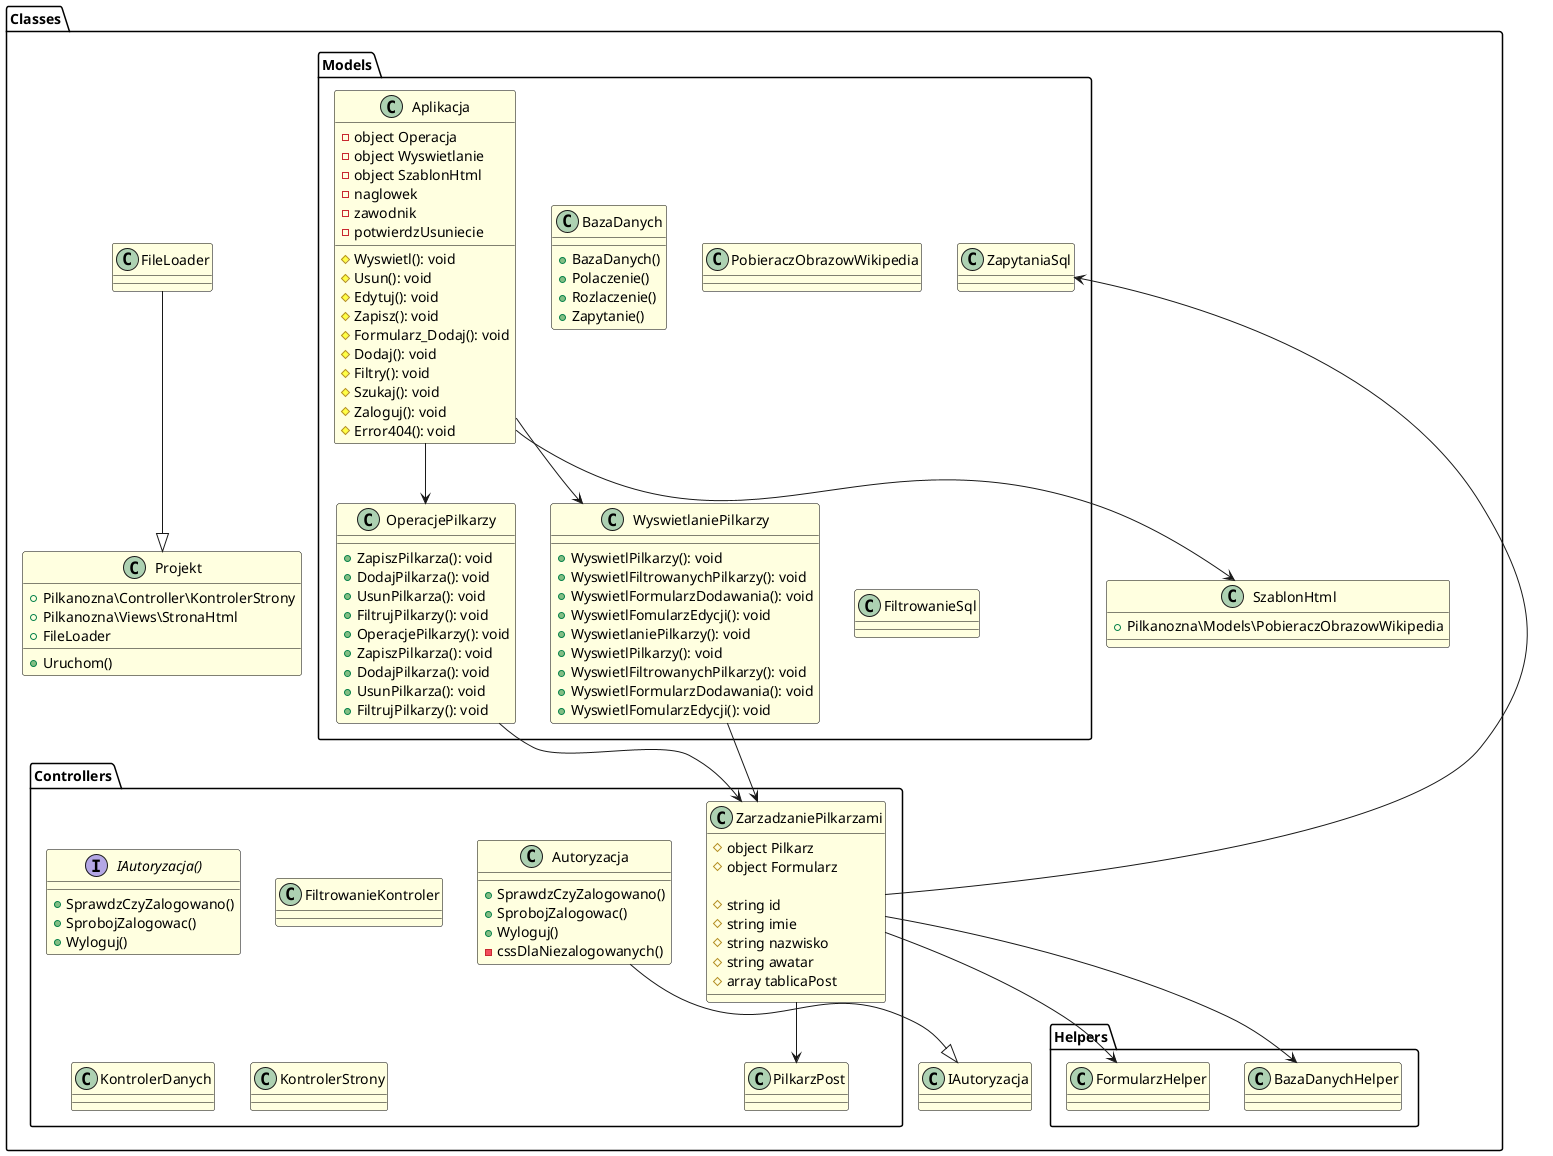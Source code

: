 @startuml DiagramKlas
skinparam class {
    BackgroundColor LightYellow
    BorderColor Black
}

package "Classes" {
    package "Controllers" {

        interface IAutoryzacja(){
            + SprawdzCzyZalogowano()
            + SprobojZalogowac()
            + Wyloguj()

        }
        class Autoryzacja{

            + SprawdzCzyZalogowano()
            + SprobojZalogowac()
            + Wyloguj()
            -cssDlaNiezalogowanych()
        }
        class FiltrowanieKontroler
        class KontrolerDanych
        class KontrolerStrony
        class PilkarzPost
        class ZarzadzaniePilkarzami{
            ' use Pilkanozna\Models\ZapytaniaSql;
            ' use Pilkanozna\Helper\BazaDanychHelper;
            ' use Pilkanozna\Controller\PilkarzPost;
            ' use Pilkanozna\Helper\FormularzHelper;

            # object Pilkarz
            # object Formularz

            # string id
            # string imie
            # string nazwisko
            # string awatar
            # array tablicaPost
        }

    }

    class FileLoader
    package "Helpers" {
        class BazaDanychHelper
        class FormularzHelper
    }

    package "Models" {
        class Aplikacja {
            ' + Pilkanozna\Views\SzablonHtml
            ' + Pilkanozna\Models\WyswietlaniePilkarzy
            ' + Pilkanozna\Models\OperacjePilkarzy
            - object Operacja
            - object Wyswietlanie
            - object SzablonHtml
            - naglowek
            - zawodnik
            - potwierdzUsuniecie

            # Wyswietl(): void
            # Usun(): void
            # Edytuj(): void
            # Zapisz(): void
            # Formularz_Dodaj(): void
            # Dodaj(): void
            # Filtry(): void
            # Szukaj(): void
            # Zaloguj(): void
            # Error404(): void
        }
        class BazaDanych {
            + BazaDanych()
            + Polaczenie()
            + Rozlaczenie()
            + Zapytanie()
        }
        class WyswietlaniePilkarzy{
            ' use Pilkanozna\Controller\ZarzadzaniePilkarzami;
            + WyswietlPilkarzy(): void
            + WyswietlFiltrowanychPilkarzy(): void
            + WyswietlFormularzDodawania(): void
            + WyswietlFomularzEdycji(): void
            + WyswietlaniePilkarzy(): void
            + WyswietlPilkarzy(): void
            + WyswietlFiltrowanychPilkarzy(): void
            + WyswietlFormularzDodawania(): void
            + WyswietlFomularzEdycji(): void

        }

        class OperacjePilkarzy{
            ' use Pilkanozna\Models\ZarzadzaniePilkarzami;
            + ZapiszPilkarza(): void
            + DodajPilkarza(): void
            + UsunPilkarza(): void
            + FiltrujPilkarzy(): void
            + OperacjePilkarzy(): void
            + ZapiszPilkarza(): void
            + DodajPilkarza(): void
            + UsunPilkarza(): void
            + FiltrujPilkarzy(): void
        }

        class PobieraczObrazowWikipedia
        class ZapytaniaSql
        class FiltrowanieSql
    }

    class Projekt {
        + Pilkanozna\Controller\KontrolerStrony
        + Pilkanozna\Views\StronaHtml
        + FileLoader
        + Uruchom()
    }

    class SzablonHtml {
        + Pilkanozna\Models\PobieraczObrazowWikipedia
    }



    Autoryzacja --|> IAutoryzacja


    Aplikacja --> SzablonHtml
    Aplikacja --> WyswietlaniePilkarzy
    Aplikacja --> OperacjePilkarzy



    OperacjePilkarzy --> ZarzadzaniePilkarzami
    WyswietlaniePilkarzy --> ZarzadzaniePilkarzami

    ZarzadzaniePilkarzami --> ZapytaniaSql
    ZarzadzaniePilkarzami --> BazaDanychHelper
    ZarzadzaniePilkarzami --> PilkarzPost
    ZarzadzaniePilkarzami --> FormularzHelper


    FileLoader --|> Projekt



    ' Autoryzacja --|> KontrolerStrony
    ' FiltrowanieKontroler --|> KontrolerStrony
    ' PilkarzPost --|> KontrolerStrony
    ' ZarzadzaniePilkarzami --|> KontrolerStrony
    ' FileLoader --> BazaDanychHelper
    ' FileLoader --> FormularzHelper
    ' BazaDanych --> ZapytaniaSql
    ' BazaDanych --> FiltrowanieSql
    ' BazaDanych --> OperacjePilkarzy
    ' BazaDanych --> WyswietlaniePilkarzy
    ' BazaDanych --> Aplikacja
    ' WyswietlaniePilkarzy --> PobieraczObrazowWikipedia
    ' Projekt --> SzablonHtml
    ' SzablonHtml --> StronaHtml
}
@enduml
